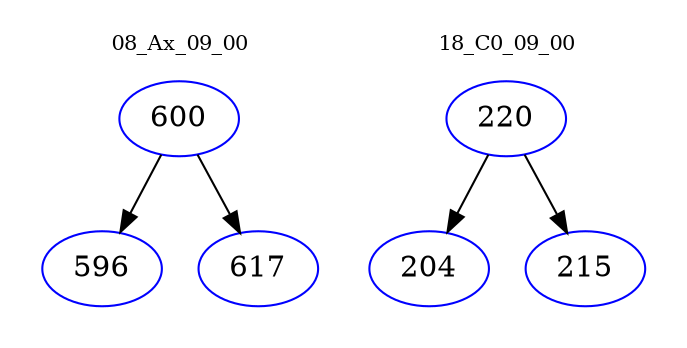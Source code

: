 digraph{
subgraph cluster_0 {
color = white
label = "08_Ax_09_00";
fontsize=10;
T0_600 [label="600", color="blue"]
T0_600 -> T0_596 [color="black"]
T0_596 [label="596", color="blue"]
T0_600 -> T0_617 [color="black"]
T0_617 [label="617", color="blue"]
}
subgraph cluster_1 {
color = white
label = "18_C0_09_00";
fontsize=10;
T1_220 [label="220", color="blue"]
T1_220 -> T1_204 [color="black"]
T1_204 [label="204", color="blue"]
T1_220 -> T1_215 [color="black"]
T1_215 [label="215", color="blue"]
}
}
